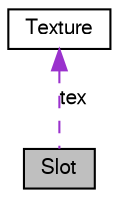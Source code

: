 digraph G
{
  edge [fontname="FreeSans",fontsize="10",labelfontname="FreeSans",labelfontsize="10"];
  node [fontname="FreeSans",fontsize="10",shape=record];
  Node1 [label="Slot",height=0.2,width=0.4,color="black", fillcolor="grey75", style="filled" fontcolor="black"];
  Node2 -> Node1 [dir=back,color="darkorchid3",fontsize="10",style="dashed",label="tex",fontname="FreeSans"];
  Node2 [label="Texture",height=0.2,width=0.4,color="black", fillcolor="white", style="filled",URL="$struct_texture.html"];
}
